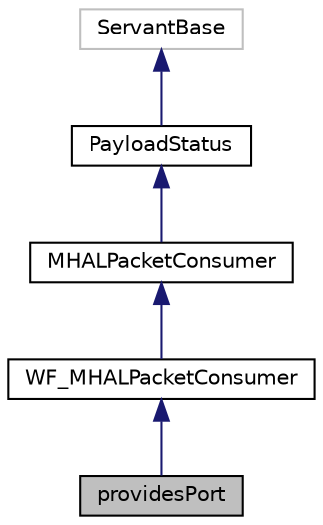 digraph "providesPort"
{
 // INTERACTIVE_SVG=YES
  edge [fontname="Helvetica",fontsize="10",labelfontname="Helvetica",labelfontsize="10"];
  node [fontname="Helvetica",fontsize="10",shape=record];
  Node1 [label="providesPort",height=0.2,width=0.4,color="black", fillcolor="grey75", style="filled", fontcolor="black"];
  Node2 -> Node1 [dir="back",color="midnightblue",fontsize="10",style="solid",fontname="Helvetica"];
  Node2 [label="WF_MHALPacketConsumer",height=0.2,width=0.4,color="black", fillcolor="white", style="filled",URL="$class_p_o_a___m_h_a_l_1_1_w_f___m_h_a_l_packet_consumer.html"];
  Node3 -> Node2 [dir="back",color="midnightblue",fontsize="10",style="solid",fontname="Helvetica"];
  Node3 [label="MHALPacketConsumer",height=0.2,width=0.4,color="black", fillcolor="white", style="filled",URL="$class_p_o_a___m_h_a_l_1_1_m_h_a_l_packet_consumer.html"];
  Node4 -> Node3 [dir="back",color="midnightblue",fontsize="10",style="solid",fontname="Helvetica"];
  Node4 [label="PayloadStatus",height=0.2,width=0.4,color="black", fillcolor="white", style="filled",URL="$class_p_o_a___packet_1_1_payload_status.html"];
  Node5 -> Node4 [dir="back",color="midnightblue",fontsize="10",style="solid",fontname="Helvetica"];
  Node5 [label="ServantBase",height=0.2,width=0.4,color="grey75", fillcolor="white", style="filled"];
}
